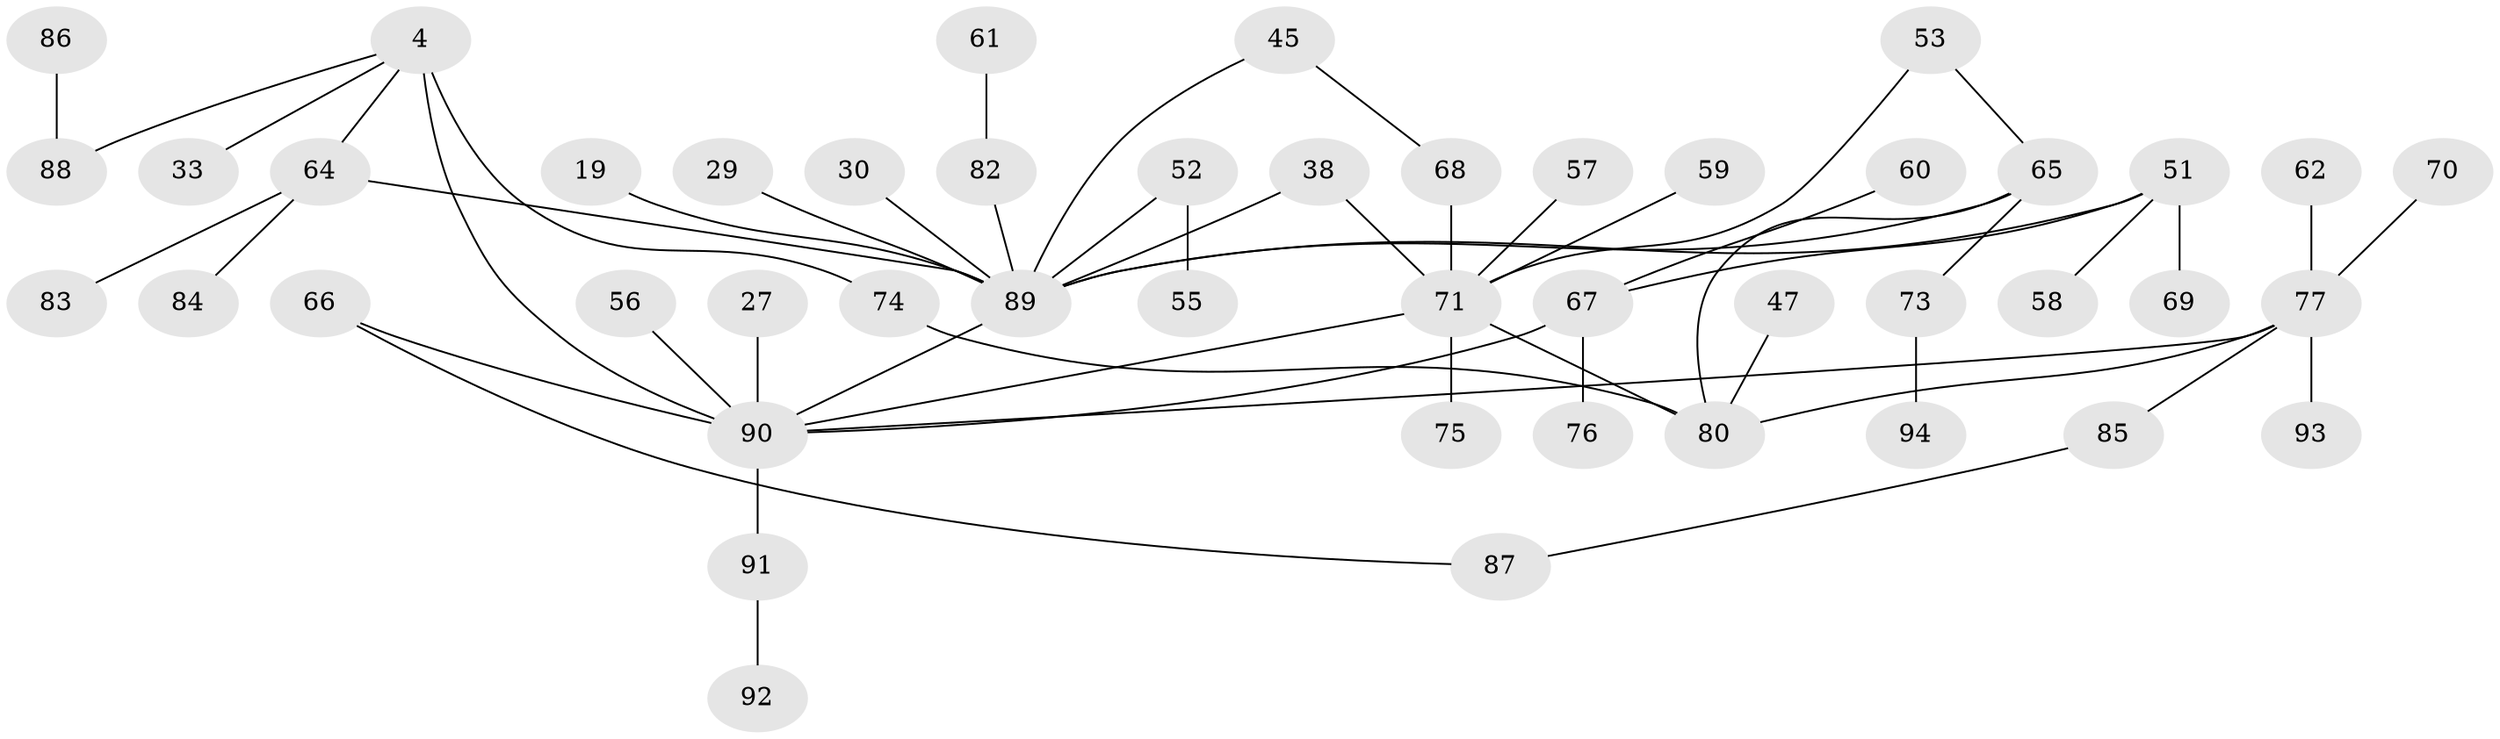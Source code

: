 // original degree distribution, {9: 0.02127659574468085, 3: 0.18085106382978725, 6: 0.02127659574468085, 4: 0.09574468085106383, 5: 0.031914893617021274, 2: 0.2872340425531915, 1: 0.3617021276595745}
// Generated by graph-tools (version 1.1) at 2025/42/03/09/25 04:42:50]
// undirected, 47 vertices, 55 edges
graph export_dot {
graph [start="1"]
  node [color=gray90,style=filled];
  4;
  19;
  27;
  29;
  30;
  33;
  38;
  45 [super="+14"];
  47;
  51 [super="+23"];
  52 [super="+48"];
  53;
  55;
  56;
  57;
  58;
  59;
  60;
  61;
  62;
  64 [super="+49+54"];
  65 [super="+35"];
  66;
  67 [super="+21"];
  68;
  69;
  70;
  71 [super="+28+25+32+43"];
  73;
  74;
  75;
  76;
  77 [super="+24+63+50"];
  80 [super="+26"];
  82 [super="+40"];
  83;
  84;
  85;
  86;
  87;
  88 [super="+79"];
  89 [super="+1+2+72"];
  90 [super="+36+81+78"];
  91;
  92;
  93;
  94;
  4 -- 33;
  4 -- 74;
  4 -- 90 [weight=5];
  4 -- 64;
  4 -- 88;
  19 -- 89;
  27 -- 90;
  29 -- 89;
  30 -- 89;
  38 -- 89;
  38 -- 71;
  45 -- 68;
  45 -- 89;
  47 -- 80;
  51 -- 69;
  51 -- 89 [weight=2];
  51 -- 58;
  51 -- 67;
  52 -- 89;
  52 -- 55;
  53 -- 65;
  53 -- 71;
  56 -- 90;
  57 -- 71;
  59 -- 71;
  60 -- 67;
  61 -- 82;
  62 -- 77;
  64 -- 83;
  64 -- 84;
  64 -- 89;
  65 -- 73;
  65 -- 80;
  65 -- 89;
  66 -- 87;
  66 -- 90;
  67 -- 76;
  67 -- 90;
  68 -- 71;
  70 -- 77;
  71 -- 75;
  71 -- 80;
  71 -- 90 [weight=2];
  73 -- 94;
  74 -- 80;
  77 -- 90 [weight=2];
  77 -- 85;
  77 -- 80;
  77 -- 93;
  82 -- 89;
  85 -- 87;
  86 -- 88;
  89 -- 90 [weight=2];
  90 -- 91;
  91 -- 92;
}
